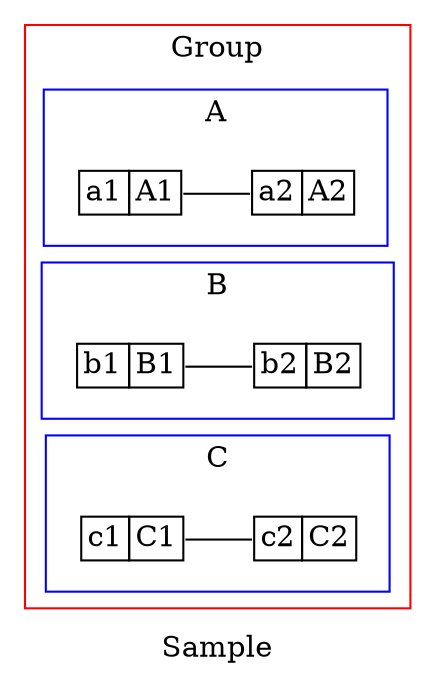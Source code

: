 digraph G {
    graph [
        rankdir=TB
        label="Sample"
    ];
    node [
        shape=plaintext
    ]
    subgraph cluster_Group {
      graph [
        label="Group",
        color="red"
      ]
      //
      subgraph cluster_A {
        graph [
          label="A",
          color="blue"
        ];
        A1 [label=<<TABLE BORDER="0" CELLBORDER="1" CELLSPACING="0"><TR>
              <TD PORT="f0">a1</TD><TD PORT="f1">A1</TD>
            </TR></TABLE>>];
        A2 [label=<<TABLE BORDER="0" CELLBORDER="1" CELLSPACING="0"><TR>
              <TD PORT="f0">a2</TD><TD PORT="f1">A2</TD>
            </TR></TABLE>>];
        A1:f1 -> A2:f0 [arrowhead=none];
        {rankdir=LR; rank=same; A1, A2;}
      }
      //
      subgraph cluster_B {
        graph [
          label="B",
          color="blue"
        ];
        B1 [label=<<TABLE BORDER="0" CELLBORDER="1" CELLSPACING="0"><TR>
              <TD PORT="f0">b1</TD><TD PORT="f1">B1</TD>
            </TR></TABLE>>];
        B2 [label=<<TABLE BORDER="0" CELLBORDER="1" CELLSPACING="0"><TR>
              <TD PORT="f0">b2</TD><TD PORT="f1">B2</TD>
            </TR></TABLE>>];
        B1:f1 -> B2:f0 [arrowhead=none];
        {rankdir=LR; rank=same; B1, B2;}
      }
      //
      subgraph cluster_C {
        graph [
          label="C",
          color="blue"
        ];
        C1 [label=<<TABLE BORDER="0" CELLBORDER="1" CELLSPACING="0"><TR>
              <TD PORT="f0">c1</TD><TD PORT="f1">C1</TD>
            </TR></TABLE>>];
        C2 [label=<<TABLE BORDER="0" CELLBORDER="1" CELLSPACING="0"><TR>
              <TD PORT="f0">c2</TD><TD PORT="f1">C2</TD>
            </TR></TABLE>>];
        C1:f1 -> C2:f0 [arrowhead=none];
        {rankdir=LR; rank=same; C1, C2;}
      }
      //
      A1:f1 -> B1:f1 [style="invis"];
      B1:f1 -> C1:f1 [style="invis"];
      A2:f0 -> B2:f0 [style="invis"];
      B2:f0 -> C2:f0 [style="invis"];
    }
}